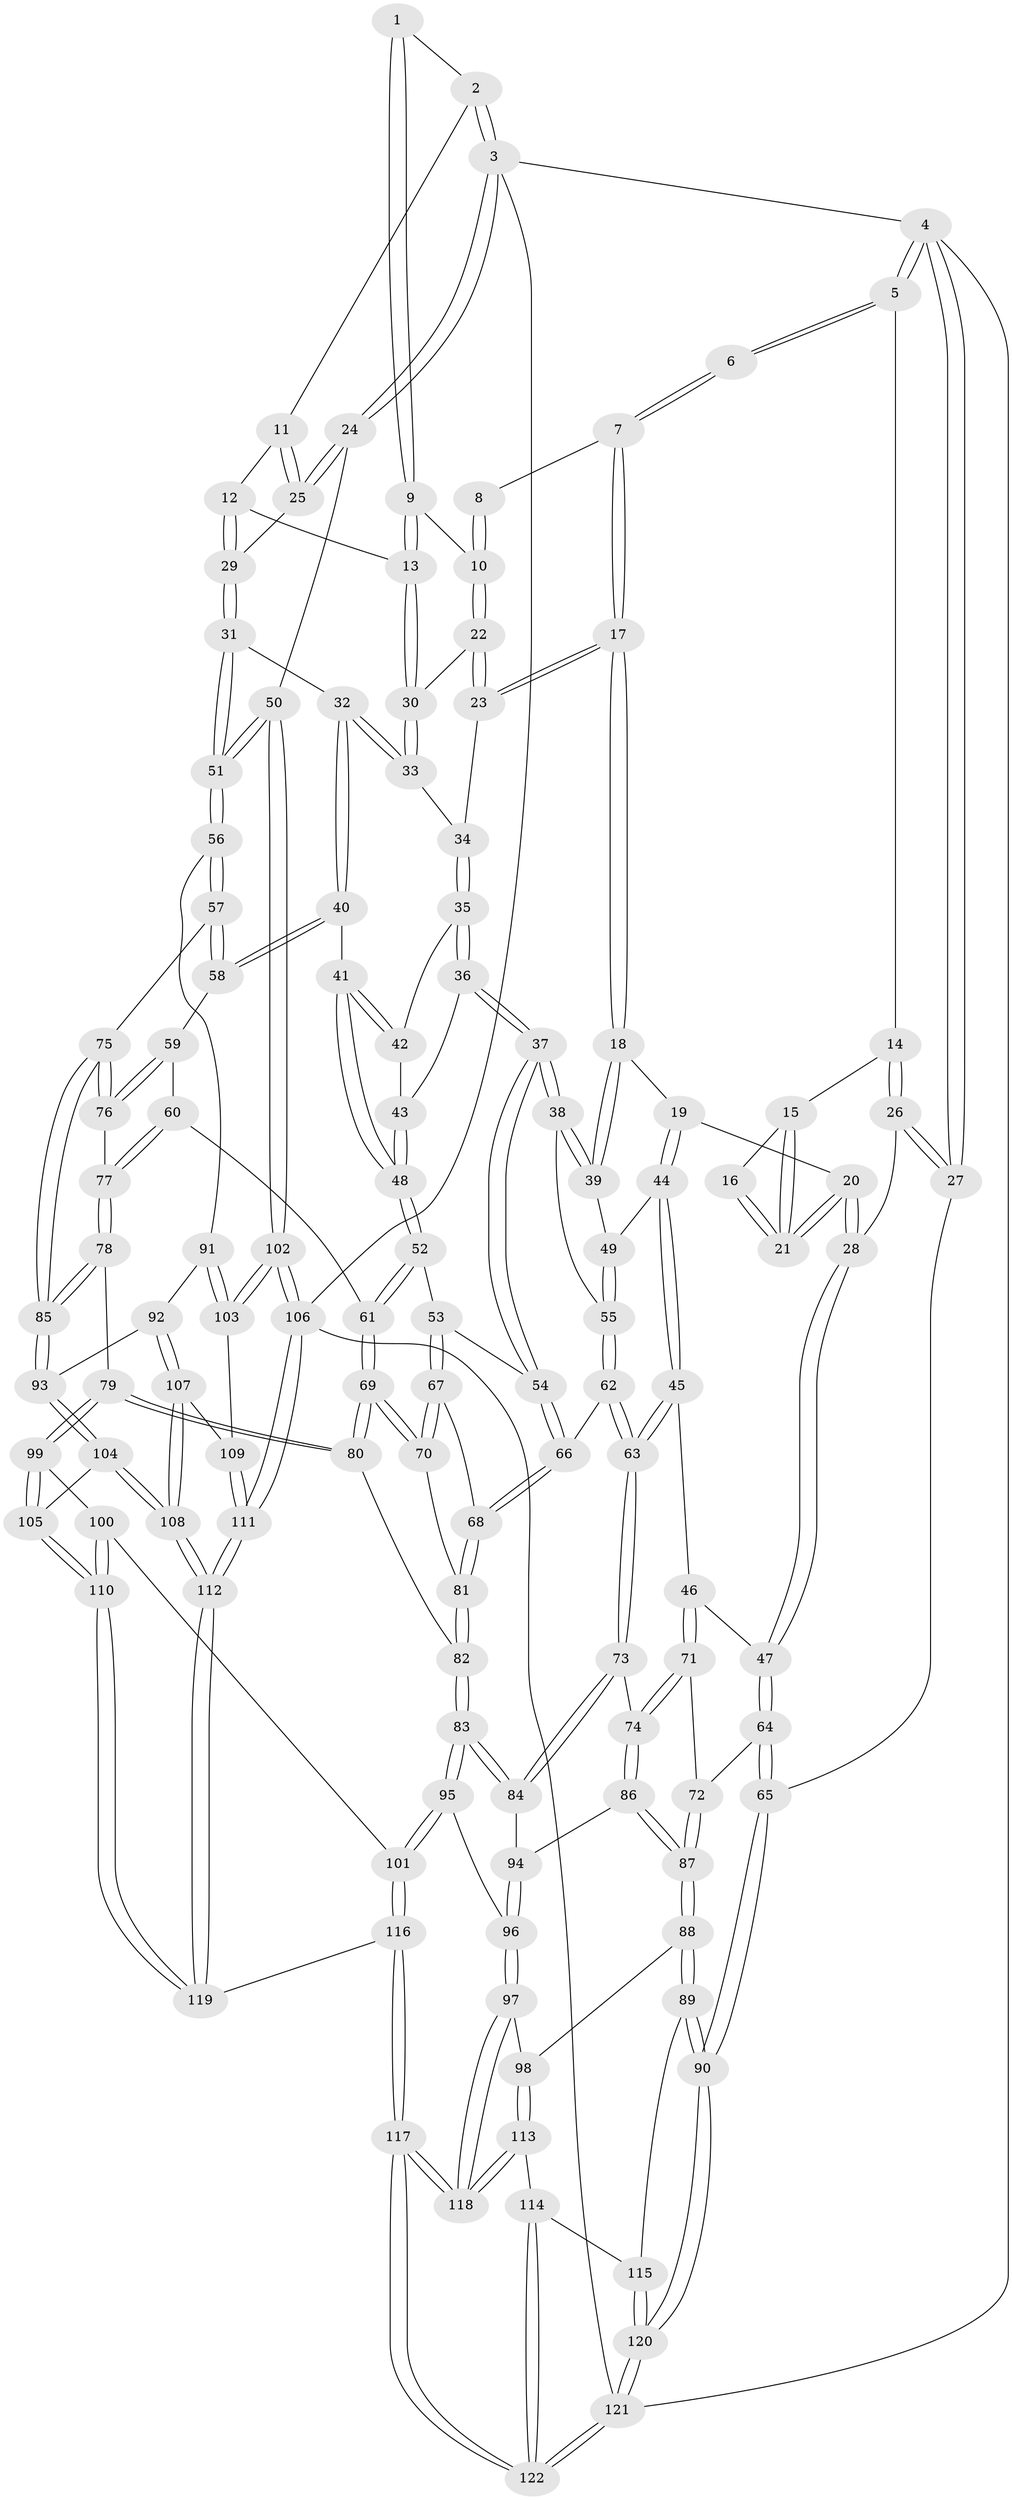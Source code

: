 // coarse degree distribution, {3: 0.0821917808219178, 4: 0.5342465753424658, 8: 0.0136986301369863, 6: 0.0410958904109589, 5: 0.3013698630136986, 2: 0.0273972602739726}
// Generated by graph-tools (version 1.1) at 2025/52/02/27/25 19:52:44]
// undirected, 122 vertices, 302 edges
graph export_dot {
graph [start="1"]
  node [color=gray90,style=filled];
  1 [pos="+0.6674579552404939+0"];
  2 [pos="+0.9374817069735393+0"];
  3 [pos="+1+0"];
  4 [pos="+0+0"];
  5 [pos="+0+0"];
  6 [pos="+0.24564926021214534+0"];
  7 [pos="+0.34132801363032955+0"];
  8 [pos="+0.619761520490456+0"];
  9 [pos="+0.7088541461654752+0.04928297733193368"];
  10 [pos="+0.577456070757481+0.09124032492019377"];
  11 [pos="+0.8808407029471581+0"];
  12 [pos="+0.8687314458216403+0.04837388931913347"];
  13 [pos="+0.784503528780491+0.11920674323040974"];
  14 [pos="+0.07561192597626977+0.08364384860040065"];
  15 [pos="+0.12301804560974047+0.041512193309407856"];
  16 [pos="+0.17994903247402927+0"];
  17 [pos="+0.3930587106236657+0.17480140667140545"];
  18 [pos="+0.38626666975558727+0.18002095603858384"];
  19 [pos="+0.2643072544327817+0.2111217901176909"];
  20 [pos="+0.2628098784913125+0.21120711050823482"];
  21 [pos="+0.2133691208745081+0.10810608860241738"];
  22 [pos="+0.5660695081054216+0.11218127390265283"];
  23 [pos="+0.4405490313748515+0.18059916705175882"];
  24 [pos="+1+0.169698086711256"];
  25 [pos="+1+0.16855700167119"];
  26 [pos="+0.012510329732479992+0.25509736158278246"];
  27 [pos="+0+0.26937366048321876"];
  28 [pos="+0.07225029670646166+0.27251910646559063"];
  29 [pos="+0.9882324482041386+0.17875089783585524"];
  30 [pos="+0.7563278435062383+0.20236347365016283"];
  31 [pos="+0.856725783919979+0.30555117354145694"];
  32 [pos="+0.7889447438492688+0.30264571088222436"];
  33 [pos="+0.7585272332806355+0.21607175726784744"];
  34 [pos="+0.508133621699724+0.24584104971161902"];
  35 [pos="+0.5142815517344133+0.2546491362845361"];
  36 [pos="+0.5129400313263213+0.3816384074970163"];
  37 [pos="+0.5034422355598054+0.44791628239759196"];
  38 [pos="+0.44400514099932303+0.4349986353205234"];
  39 [pos="+0.38742355215965507+0.2084373910577974"];
  40 [pos="+0.7784229936154219+0.31584352924001713"];
  41 [pos="+0.6499165371654226+0.329399766055143"];
  42 [pos="+0.5727659697015883+0.29674919118467497"];
  43 [pos="+0.567584216561092+0.36659032383173934"];
  44 [pos="+0.2863576654150156+0.4204689198573135"];
  45 [pos="+0.24492302854173936+0.45508338844945084"];
  46 [pos="+0.17829355539318278+0.45442061498922276"];
  47 [pos="+0.14240328537312583+0.42124242340232043"];
  48 [pos="+0.586963163771027+0.43337647900126297"];
  49 [pos="+0.34032598569471856+0.41548480360625417"];
  50 [pos="+1+0.533931132752695"];
  51 [pos="+1+0.5319312719545561"];
  52 [pos="+0.5767881116207292+0.4645375759841849"];
  53 [pos="+0.5185665018795593+0.45902526050131326"];
  54 [pos="+0.5125671402754384+0.45545084205838055"];
  55 [pos="+0.3938934047674692+0.458466786746759"];
  56 [pos="+1+0.5480446699228829"];
  57 [pos="+0.8781323888921481+0.5399476939928596"];
  58 [pos="+0.7554381115297665+0.4442217882980759"];
  59 [pos="+0.7273985964405658+0.47017016845297516"];
  60 [pos="+0.6564572086935454+0.5078779373915973"];
  61 [pos="+0.625530034120268+0.5019051597040995"];
  62 [pos="+0.36096229421576903+0.541670605154165"];
  63 [pos="+0.33615871810468473+0.5536290314658538"];
  64 [pos="+0.016798323245408597+0.5729720840458825"];
  65 [pos="+0+0.6340254755645952"];
  66 [pos="+0.4137166565649737+0.5636097552496626"];
  67 [pos="+0.5014633868341309+0.5349229227264483"];
  68 [pos="+0.43142747106523766+0.5764715307648829"];
  69 [pos="+0.544343430049292+0.6143579798195259"];
  70 [pos="+0.5334396029872529+0.604638741998608"];
  71 [pos="+0.17748079918359724+0.5662355241940162"];
  72 [pos="+0.14040117721757475+0.597191615060123"];
  73 [pos="+0.302669793166105+0.6105055427512552"];
  74 [pos="+0.2836589479133539+0.614076428795317"];
  75 [pos="+0.7920820252089806+0.6266206995397064"];
  76 [pos="+0.7745656836947702+0.6045011989957623"];
  77 [pos="+0.6684392053535598+0.5656382331175702"];
  78 [pos="+0.6636730472522361+0.6828241030994919"];
  79 [pos="+0.5874749064747262+0.7051134719865859"];
  80 [pos="+0.5521733163688435+0.674343171561431"];
  81 [pos="+0.4354117364149761+0.5837143968946478"];
  82 [pos="+0.44060703402090173+0.6815011565614435"];
  83 [pos="+0.3878227828872448+0.7198323133958464"];
  84 [pos="+0.34159857928593607+0.6658090200038957"];
  85 [pos="+0.772338185983738+0.7197671224613209"];
  86 [pos="+0.22472016832915834+0.6917484913107241"];
  87 [pos="+0.14533729590155953+0.7356653665019417"];
  88 [pos="+0.12911085448457235+0.7645600244799116"];
  89 [pos="+0.1019204819728742+0.7753343086165007"];
  90 [pos="+0+0.7381441490216633"];
  91 [pos="+0.8968743375138655+0.7063125569565851"];
  92 [pos="+0.8061437378379006+0.7507751407726071"];
  93 [pos="+0.7866461320864865+0.7388923401545552"];
  94 [pos="+0.2665811879503976+0.7213324751753538"];
  95 [pos="+0.379349476708349+0.7798769218707141"];
  96 [pos="+0.3250169734141459+0.7974548386974205"];
  97 [pos="+0.30952550036979143+0.8070068793990351"];
  98 [pos="+0.2141673502596873+0.8098127252754144"];
  99 [pos="+0.5753027237465003+0.7579809619927534"];
  100 [pos="+0.4822837559685321+0.8150175613389226"];
  101 [pos="+0.4108085535816926+0.8104452344987848"];
  102 [pos="+1+1"];
  103 [pos="+1+0.8420274945937629"];
  104 [pos="+0.6733811343400515+0.8386801387078269"];
  105 [pos="+0.6196593261146167+0.8384800913970494"];
  106 [pos="+1+1"];
  107 [pos="+0.8122930894556061+0.7670701957422987"];
  108 [pos="+0.7444458217691816+0.9565074774354887"];
  109 [pos="+0.8132114159653476+0.7679998055114294"];
  110 [pos="+0.5670631208502729+0.9607503916899033"];
  111 [pos="+1+1"];
  112 [pos="+0.7543678354794655+1"];
  113 [pos="+0.2184779220044084+0.8849154663155347"];
  114 [pos="+0.13850098296990615+0.9341185064270068"];
  115 [pos="+0.12275795432327108+0.9233912470630464"];
  116 [pos="+0.40688934655717623+1"];
  117 [pos="+0.3496739391080639+1"];
  118 [pos="+0.29066212616064085+0.9716489490696542"];
  119 [pos="+0.5592251841712607+1"];
  120 [pos="+0+1"];
  121 [pos="+0+1"];
  122 [pos="+0.3328837532059438+1"];
  1 -- 2;
  1 -- 9;
  1 -- 9;
  2 -- 3;
  2 -- 3;
  2 -- 11;
  3 -- 4;
  3 -- 24;
  3 -- 24;
  3 -- 106;
  4 -- 5;
  4 -- 5;
  4 -- 27;
  4 -- 27;
  4 -- 121;
  5 -- 6;
  5 -- 6;
  5 -- 14;
  6 -- 7;
  6 -- 7;
  7 -- 8;
  7 -- 17;
  7 -- 17;
  8 -- 10;
  8 -- 10;
  9 -- 10;
  9 -- 13;
  9 -- 13;
  10 -- 22;
  10 -- 22;
  11 -- 12;
  11 -- 25;
  11 -- 25;
  12 -- 13;
  12 -- 29;
  12 -- 29;
  13 -- 30;
  13 -- 30;
  14 -- 15;
  14 -- 26;
  14 -- 26;
  15 -- 16;
  15 -- 21;
  15 -- 21;
  16 -- 21;
  16 -- 21;
  17 -- 18;
  17 -- 18;
  17 -- 23;
  17 -- 23;
  18 -- 19;
  18 -- 39;
  18 -- 39;
  19 -- 20;
  19 -- 44;
  19 -- 44;
  20 -- 21;
  20 -- 21;
  20 -- 28;
  20 -- 28;
  22 -- 23;
  22 -- 23;
  22 -- 30;
  23 -- 34;
  24 -- 25;
  24 -- 25;
  24 -- 50;
  25 -- 29;
  26 -- 27;
  26 -- 27;
  26 -- 28;
  27 -- 65;
  28 -- 47;
  28 -- 47;
  29 -- 31;
  29 -- 31;
  30 -- 33;
  30 -- 33;
  31 -- 32;
  31 -- 51;
  31 -- 51;
  32 -- 33;
  32 -- 33;
  32 -- 40;
  32 -- 40;
  33 -- 34;
  34 -- 35;
  34 -- 35;
  35 -- 36;
  35 -- 36;
  35 -- 42;
  36 -- 37;
  36 -- 37;
  36 -- 43;
  37 -- 38;
  37 -- 38;
  37 -- 54;
  37 -- 54;
  38 -- 39;
  38 -- 39;
  38 -- 55;
  39 -- 49;
  40 -- 41;
  40 -- 58;
  40 -- 58;
  41 -- 42;
  41 -- 42;
  41 -- 48;
  41 -- 48;
  42 -- 43;
  43 -- 48;
  43 -- 48;
  44 -- 45;
  44 -- 45;
  44 -- 49;
  45 -- 46;
  45 -- 63;
  45 -- 63;
  46 -- 47;
  46 -- 71;
  46 -- 71;
  47 -- 64;
  47 -- 64;
  48 -- 52;
  48 -- 52;
  49 -- 55;
  49 -- 55;
  50 -- 51;
  50 -- 51;
  50 -- 102;
  50 -- 102;
  51 -- 56;
  51 -- 56;
  52 -- 53;
  52 -- 61;
  52 -- 61;
  53 -- 54;
  53 -- 67;
  53 -- 67;
  54 -- 66;
  54 -- 66;
  55 -- 62;
  55 -- 62;
  56 -- 57;
  56 -- 57;
  56 -- 91;
  57 -- 58;
  57 -- 58;
  57 -- 75;
  58 -- 59;
  59 -- 60;
  59 -- 76;
  59 -- 76;
  60 -- 61;
  60 -- 77;
  60 -- 77;
  61 -- 69;
  61 -- 69;
  62 -- 63;
  62 -- 63;
  62 -- 66;
  63 -- 73;
  63 -- 73;
  64 -- 65;
  64 -- 65;
  64 -- 72;
  65 -- 90;
  65 -- 90;
  66 -- 68;
  66 -- 68;
  67 -- 68;
  67 -- 70;
  67 -- 70;
  68 -- 81;
  68 -- 81;
  69 -- 70;
  69 -- 70;
  69 -- 80;
  69 -- 80;
  70 -- 81;
  71 -- 72;
  71 -- 74;
  71 -- 74;
  72 -- 87;
  72 -- 87;
  73 -- 74;
  73 -- 84;
  73 -- 84;
  74 -- 86;
  74 -- 86;
  75 -- 76;
  75 -- 76;
  75 -- 85;
  75 -- 85;
  76 -- 77;
  77 -- 78;
  77 -- 78;
  78 -- 79;
  78 -- 85;
  78 -- 85;
  79 -- 80;
  79 -- 80;
  79 -- 99;
  79 -- 99;
  80 -- 82;
  81 -- 82;
  81 -- 82;
  82 -- 83;
  82 -- 83;
  83 -- 84;
  83 -- 84;
  83 -- 95;
  83 -- 95;
  84 -- 94;
  85 -- 93;
  85 -- 93;
  86 -- 87;
  86 -- 87;
  86 -- 94;
  87 -- 88;
  87 -- 88;
  88 -- 89;
  88 -- 89;
  88 -- 98;
  89 -- 90;
  89 -- 90;
  89 -- 115;
  90 -- 120;
  90 -- 120;
  91 -- 92;
  91 -- 103;
  91 -- 103;
  92 -- 93;
  92 -- 107;
  92 -- 107;
  93 -- 104;
  93 -- 104;
  94 -- 96;
  94 -- 96;
  95 -- 96;
  95 -- 101;
  95 -- 101;
  96 -- 97;
  96 -- 97;
  97 -- 98;
  97 -- 118;
  97 -- 118;
  98 -- 113;
  98 -- 113;
  99 -- 100;
  99 -- 105;
  99 -- 105;
  100 -- 101;
  100 -- 110;
  100 -- 110;
  101 -- 116;
  101 -- 116;
  102 -- 103;
  102 -- 103;
  102 -- 106;
  102 -- 106;
  103 -- 109;
  104 -- 105;
  104 -- 108;
  104 -- 108;
  105 -- 110;
  105 -- 110;
  106 -- 111;
  106 -- 111;
  106 -- 121;
  107 -- 108;
  107 -- 108;
  107 -- 109;
  108 -- 112;
  108 -- 112;
  109 -- 111;
  109 -- 111;
  110 -- 119;
  110 -- 119;
  111 -- 112;
  111 -- 112;
  112 -- 119;
  112 -- 119;
  113 -- 114;
  113 -- 118;
  113 -- 118;
  114 -- 115;
  114 -- 122;
  114 -- 122;
  115 -- 120;
  115 -- 120;
  116 -- 117;
  116 -- 117;
  116 -- 119;
  117 -- 118;
  117 -- 118;
  117 -- 122;
  117 -- 122;
  120 -- 121;
  120 -- 121;
  121 -- 122;
  121 -- 122;
}
